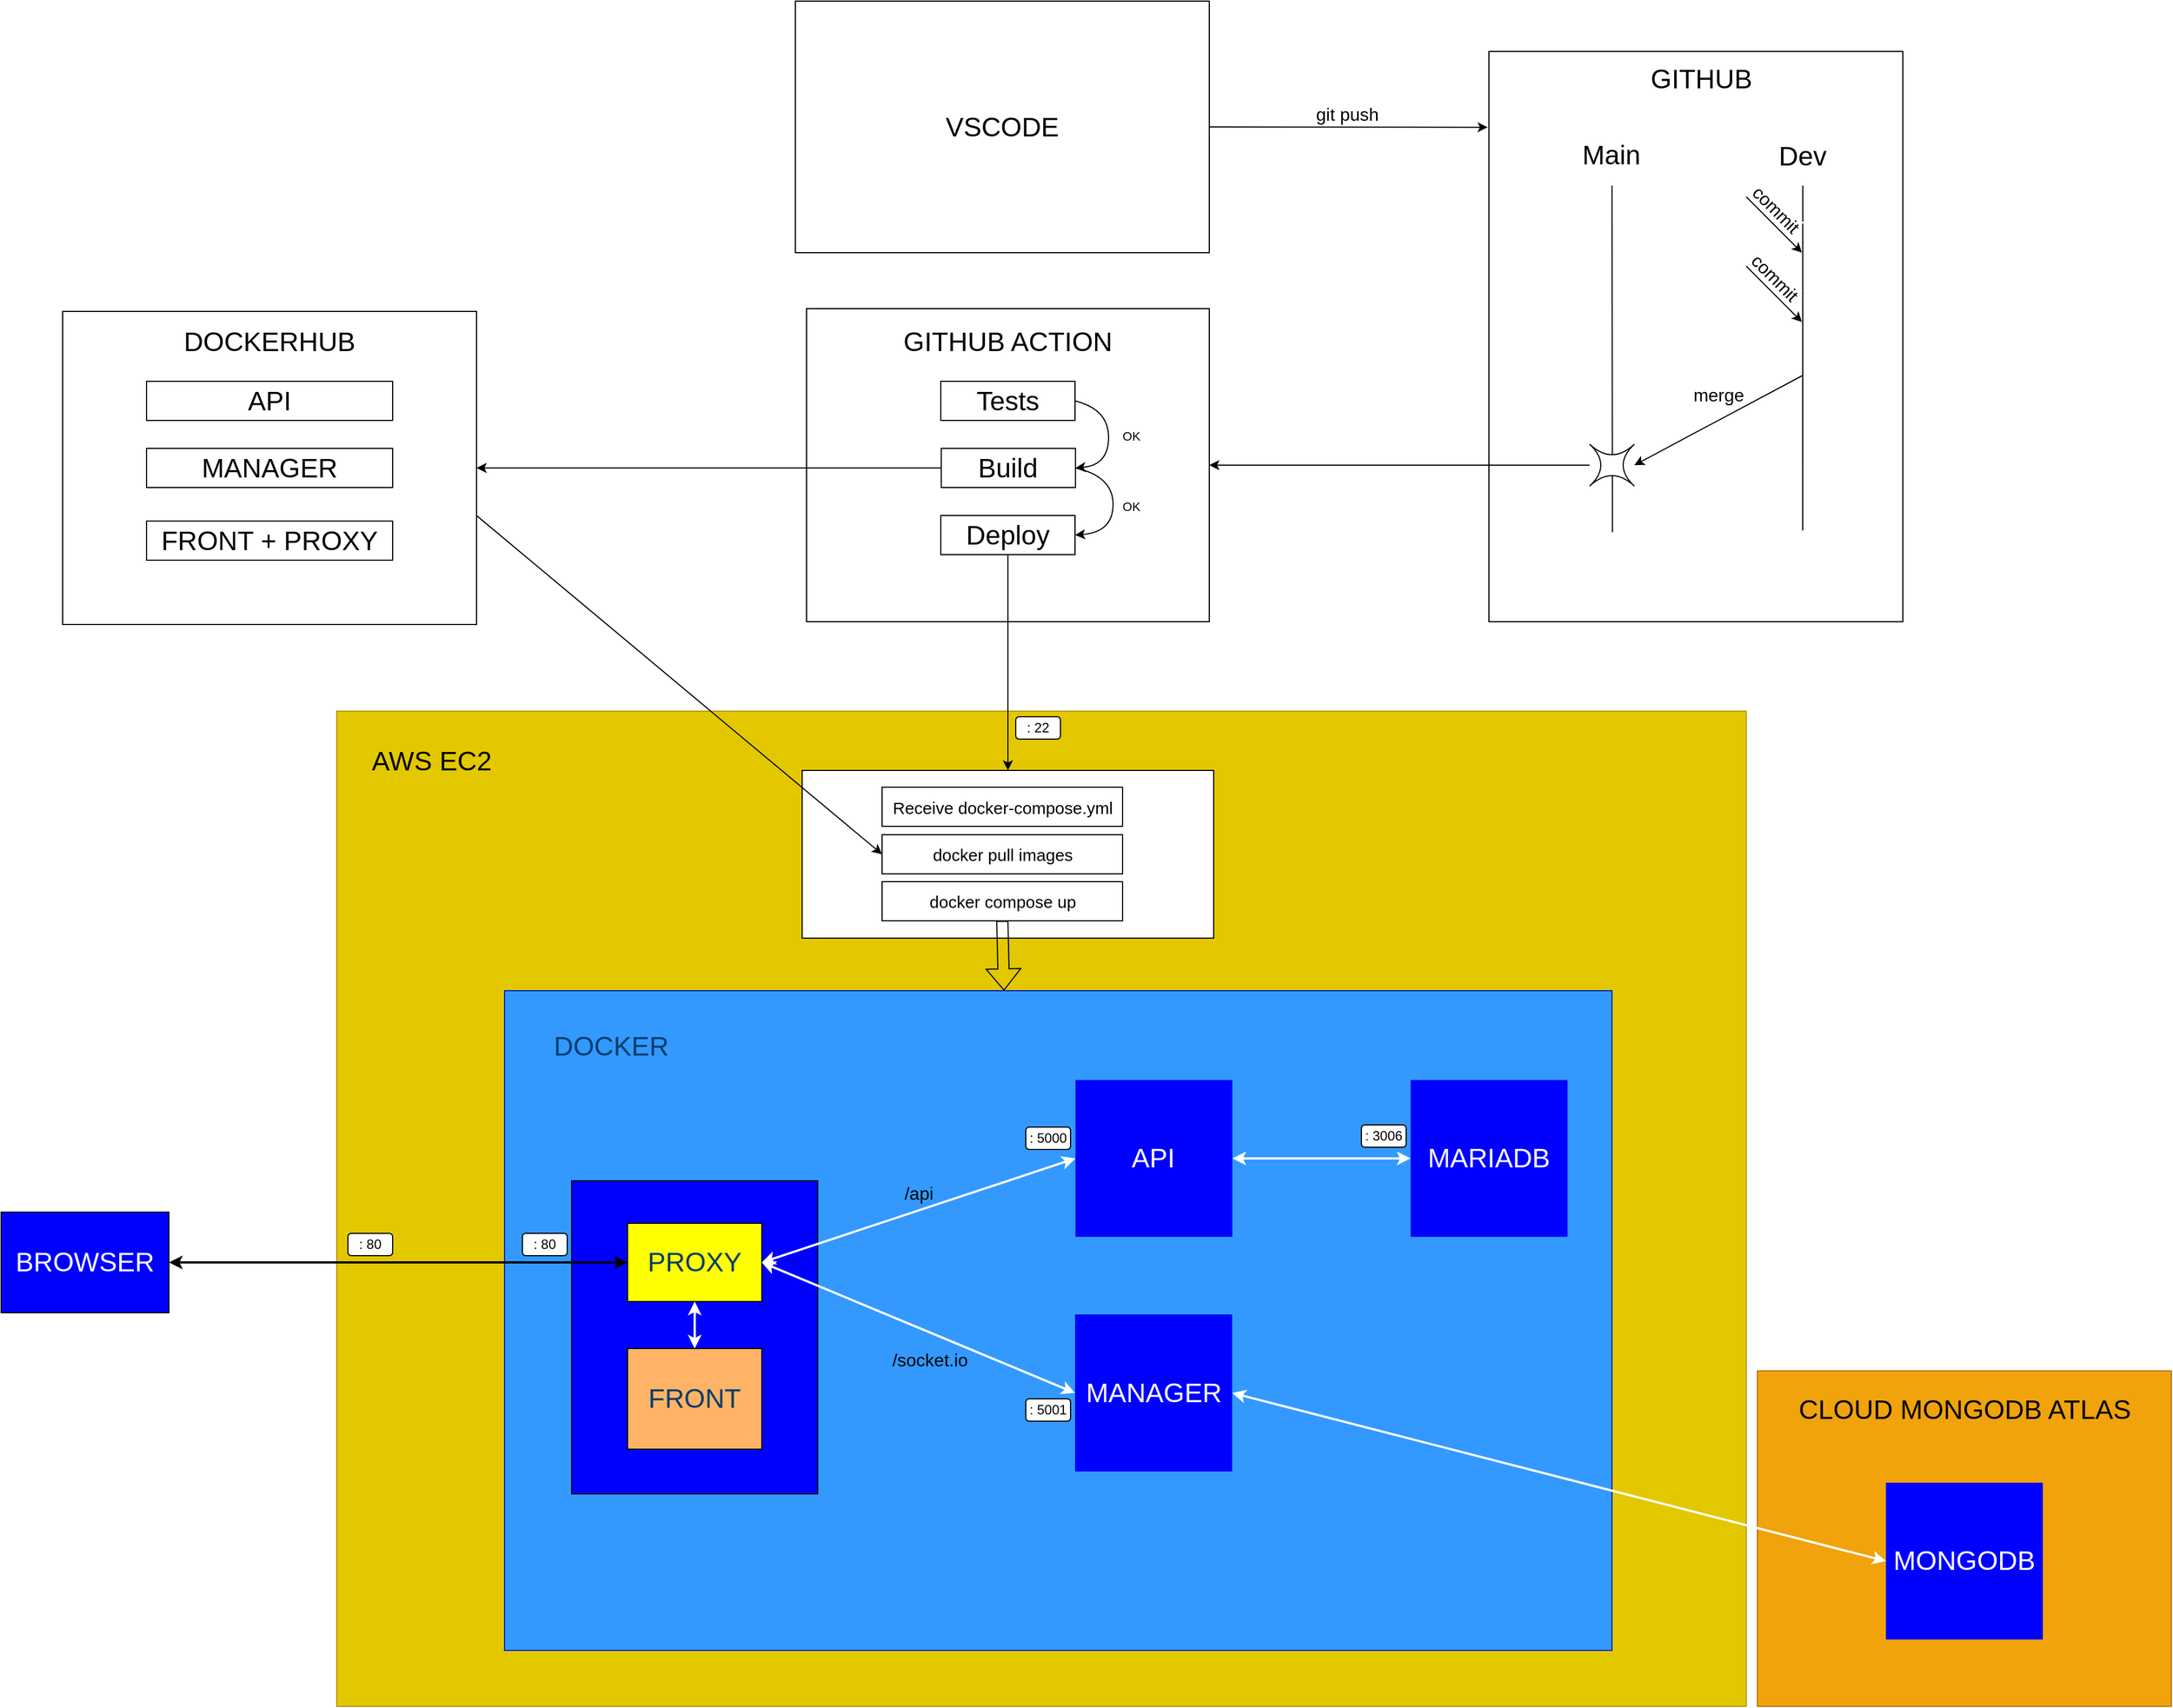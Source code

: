 <mxfile version="23.1.1" type="device">
  <diagram name="Page-1" id="5f0bae14-7c28-e335-631c-24af17079c00">
    <mxGraphModel dx="4685" dy="3545" grid="1" gridSize="10" guides="1" tooltips="1" connect="1" arrows="1" fold="1" page="1" pageScale="1" pageWidth="1100" pageHeight="850" background="#ffffff" math="0" shadow="0">
      <root>
        <mxCell id="0" />
        <mxCell id="1" parent="0" />
        <mxCell id="A2kl5w9ZY2j9vqdkxJjg-45" value="" style="rounded=0;whiteSpace=wrap;html=1;fillColor=#e3c800;fontColor=#000000;strokeColor=#B09500;" parent="1" vertex="1">
          <mxGeometry x="-90" y="-1040" width="1260" height="890" as="geometry" />
        </mxCell>
        <mxCell id="A2kl5w9ZY2j9vqdkxJjg-25" value="" style="rounded=0;whiteSpace=wrap;html=1;fillColor=#3399FF;fontColor=#ffffff;strokeColor=#001DBC;" parent="1" vertex="1">
          <mxGeometry x="60" y="-790" width="990" height="590" as="geometry" />
        </mxCell>
        <mxCell id="A2kl5w9ZY2j9vqdkxJjg-23" style="edgeStyle=orthogonalEdgeStyle;rounded=0;orthogonalLoop=1;jettySize=auto;html=1;exitX=1;exitY=0.5;exitDx=0;exitDy=0;startArrow=classic;startFill=1;entryX=0;entryY=0.5;entryDx=0;entryDy=0;strokeWidth=2;strokeColor=#FFFFFF;" parent="1" source="A2kl5w9ZY2j9vqdkxJjg-27" target="A2kl5w9ZY2j9vqdkxJjg-38" edge="1">
          <mxGeometry relative="1" as="geometry" />
        </mxCell>
        <mxCell id="A2kl5w9ZY2j9vqdkxJjg-26" value="&lt;font color=&quot;#043e6b&quot; style=&quot;font-size: 24px;&quot;&gt;DOCKER&lt;/font&gt;" style="text;html=1;align=center;verticalAlign=middle;resizable=0;points=[];autosize=1;strokeColor=none;fillColor=none;fontColor=#FFFFFF;" parent="1" vertex="1">
          <mxGeometry x="90" y="-760" width="130" height="40" as="geometry" />
        </mxCell>
        <mxCell id="A2kl5w9ZY2j9vqdkxJjg-27" value="&lt;font color=&quot;#ffffff&quot; style=&quot;font-size: 24px;&quot;&gt;API&lt;/font&gt;" style="whiteSpace=wrap;html=1;aspect=fixed;fillColor=#0000FF;fontColor=#000000;strokeColor=none;" parent="1" vertex="1">
          <mxGeometry x="570.38" y="-710.12" width="140.25" height="140.25" as="geometry" />
        </mxCell>
        <mxCell id="A2kl5w9ZY2j9vqdkxJjg-29" value="&lt;font color=&quot;#ffffff&quot;&gt;&lt;span style=&quot;font-size: 24px;&quot;&gt;MANAGER&lt;/span&gt;&lt;/font&gt;" style="whiteSpace=wrap;html=1;aspect=fixed;fillColor=#0000FF;fontColor=#000000;strokeColor=none;" parent="1" vertex="1">
          <mxGeometry x="570" y="-500.5" width="140.5" height="140.5" as="geometry" />
        </mxCell>
        <mxCell id="A2kl5w9ZY2j9vqdkxJjg-35" value="" style="rounded=0;whiteSpace=wrap;html=1;fillColor=#0000FF;" parent="1" vertex="1">
          <mxGeometry x="120" y="-620" width="220" height="280" as="geometry" />
        </mxCell>
        <mxCell id="A2kl5w9ZY2j9vqdkxJjg-31" value="&lt;font color=&quot;#043e6b&quot; style=&quot;font-size: 24px;&quot;&gt;PROXY&lt;/font&gt;" style="rounded=0;whiteSpace=wrap;html=1;fillColor=#FFFF00;" parent="1" vertex="1">
          <mxGeometry x="170" y="-582" width="120" height="70" as="geometry" />
        </mxCell>
        <mxCell id="A2kl5w9ZY2j9vqdkxJjg-15" value="" style="endArrow=classic;startArrow=classic;html=1;rounded=0;exitX=1;exitY=0.5;exitDx=0;exitDy=0;entryX=0;entryY=0.5;entryDx=0;entryDy=0;strokeWidth=2;strokeColor=#FFFFFF;" parent="1" source="A2kl5w9ZY2j9vqdkxJjg-31" target="A2kl5w9ZY2j9vqdkxJjg-27" edge="1">
          <mxGeometry width="50" height="50" relative="1" as="geometry">
            <mxPoint x="328" y="-635" as="sourcePoint" />
            <mxPoint x="558" y="-328" as="targetPoint" />
          </mxGeometry>
        </mxCell>
        <mxCell id="A2kl5w9ZY2j9vqdkxJjg-43" value="/api" style="edgeLabel;html=1;align=center;verticalAlign=middle;resizable=0;points=[];labelBackgroundColor=none;fontSize=16;" parent="A2kl5w9ZY2j9vqdkxJjg-15" vertex="1" connectable="0">
          <mxGeometry x="0.043" y="-1" relative="1" as="geometry">
            <mxPoint x="-7" y="-15" as="offset" />
          </mxGeometry>
        </mxCell>
        <mxCell id="A2kl5w9ZY2j9vqdkxJjg-14" value="" style="endArrow=classic;startArrow=classic;html=1;rounded=0;exitX=1;exitY=0.5;exitDx=0;exitDy=0;entryX=0;entryY=0.5;entryDx=0;entryDy=0;strokeWidth=2;strokeColor=#FFFFFF;" parent="1" source="A2kl5w9ZY2j9vqdkxJjg-31" target="A2kl5w9ZY2j9vqdkxJjg-29" edge="1">
          <mxGeometry width="50" height="50" relative="1" as="geometry">
            <mxPoint x="358" y="-320" as="sourcePoint" />
            <mxPoint x="408" y="-370" as="targetPoint" />
          </mxGeometry>
        </mxCell>
        <mxCell id="A2kl5w9ZY2j9vqdkxJjg-44" value="/socket.io" style="edgeLabel;html=1;align=center;verticalAlign=middle;resizable=0;points=[];labelBackgroundColor=none;fontSize=16;" parent="A2kl5w9ZY2j9vqdkxJjg-14" vertex="1" connectable="0">
          <mxGeometry x="0.076" y="3" relative="1" as="geometry">
            <mxPoint x="-2" y="27" as="offset" />
          </mxGeometry>
        </mxCell>
        <mxCell id="A2kl5w9ZY2j9vqdkxJjg-40" style="edgeStyle=orthogonalEdgeStyle;rounded=0;orthogonalLoop=1;jettySize=auto;html=1;exitX=0.5;exitY=0;exitDx=0;exitDy=0;entryX=0.5;entryY=1;entryDx=0;entryDy=0;startArrow=classic;startFill=1;strokeColor=#FFFFFF;strokeWidth=2;" parent="1" source="A2kl5w9ZY2j9vqdkxJjg-36" target="A2kl5w9ZY2j9vqdkxJjg-31" edge="1">
          <mxGeometry relative="1" as="geometry" />
        </mxCell>
        <mxCell id="A2kl5w9ZY2j9vqdkxJjg-36" value="&lt;font color=&quot;#043e6b&quot; style=&quot;font-size: 24px;&quot;&gt;FRONT&lt;/font&gt;" style="rounded=0;whiteSpace=wrap;html=1;fillColor=#FFB366;" parent="1" vertex="1">
          <mxGeometry x="170" y="-470" width="120" height="90" as="geometry" />
        </mxCell>
        <mxCell id="A2kl5w9ZY2j9vqdkxJjg-38" value="&lt;font color=&quot;#ffffff&quot; style=&quot;font-size: 24px;&quot;&gt;MARIADB&lt;/font&gt;" style="whiteSpace=wrap;html=1;aspect=fixed;fillColor=#0000FF;fontColor=#000000;strokeColor=none;" parent="1" vertex="1">
          <mxGeometry x="870" y="-710.12" width="140.25" height="140.25" as="geometry" />
        </mxCell>
        <mxCell id="A2kl5w9ZY2j9vqdkxJjg-42" style="edgeStyle=orthogonalEdgeStyle;rounded=0;orthogonalLoop=1;jettySize=auto;html=1;exitX=1;exitY=0.5;exitDx=0;exitDy=0;entryX=0;entryY=0.5;entryDx=0;entryDy=0;strokeWidth=2;startArrow=classic;startFill=1;" parent="1" source="A2kl5w9ZY2j9vqdkxJjg-41" target="A2kl5w9ZY2j9vqdkxJjg-31" edge="1">
          <mxGeometry relative="1" as="geometry" />
        </mxCell>
        <mxCell id="A2kl5w9ZY2j9vqdkxJjg-41" value="&lt;font color=&quot;#ffffff&quot; style=&quot;font-size: 24px;&quot;&gt;BROWSER&lt;/font&gt;" style="rounded=0;whiteSpace=wrap;html=1;fillColor=#0000FF;" parent="1" vertex="1">
          <mxGeometry x="-390" y="-592" width="150" height="90" as="geometry" />
        </mxCell>
        <mxCell id="A2kl5w9ZY2j9vqdkxJjg-46" value="&lt;font style=&quot;font-size: 24px;&quot;&gt;AWS EC2&lt;/font&gt;" style="text;html=1;align=center;verticalAlign=middle;whiteSpace=wrap;rounded=0;" parent="1" vertex="1">
          <mxGeometry x="-60" y="-1010" width="110" height="30" as="geometry" />
        </mxCell>
        <mxCell id="A2kl5w9ZY2j9vqdkxJjg-47" value="" style="rounded=0;whiteSpace=wrap;html=1;" parent="1" vertex="1">
          <mxGeometry x="940" y="-1630" width="370" height="510" as="geometry" />
        </mxCell>
        <mxCell id="A2kl5w9ZY2j9vqdkxJjg-48" value="&lt;font style=&quot;font-size: 24px;&quot;&gt;GITHUB&lt;/font&gt;" style="text;html=1;align=center;verticalAlign=middle;whiteSpace=wrap;rounded=0;" parent="1" vertex="1">
          <mxGeometry x="1100" y="-1620" width="60" height="30" as="geometry" />
        </mxCell>
        <mxCell id="A2kl5w9ZY2j9vqdkxJjg-50" value="" style="rounded=0;whiteSpace=wrap;html=1;" parent="1" vertex="1">
          <mxGeometry x="330" y="-1400" width="360" height="280" as="geometry" />
        </mxCell>
        <mxCell id="A2kl5w9ZY2j9vqdkxJjg-51" value="&lt;font style=&quot;font-size: 24px;&quot;&gt;GITHUB ACTION&lt;/font&gt;" style="text;html=1;align=center;verticalAlign=middle;whiteSpace=wrap;rounded=0;" parent="1" vertex="1">
          <mxGeometry x="390" y="-1385" width="240" height="30" as="geometry" />
        </mxCell>
        <mxCell id="A2kl5w9ZY2j9vqdkxJjg-52" value="" style="rounded=0;whiteSpace=wrap;html=1;" parent="1" vertex="1">
          <mxGeometry x="-335" y="-1397.5" width="370" height="280" as="geometry" />
        </mxCell>
        <mxCell id="A2kl5w9ZY2j9vqdkxJjg-53" value="&lt;font style=&quot;font-size: 24px;&quot;&gt;DOCKERHUB&lt;/font&gt;" style="text;html=1;align=center;verticalAlign=middle;whiteSpace=wrap;rounded=0;" parent="1" vertex="1">
          <mxGeometry x="-270" y="-1385" width="240" height="30" as="geometry" />
        </mxCell>
        <mxCell id="A2kl5w9ZY2j9vqdkxJjg-56" value="" style="rounded=0;whiteSpace=wrap;html=1;" parent="1" vertex="1">
          <mxGeometry x="326.06" y="-987" width="367.88" height="150" as="geometry" />
        </mxCell>
        <mxCell id="A2kl5w9ZY2j9vqdkxJjg-57" value="&lt;font style=&quot;font-size: 24px;&quot;&gt;Tests&lt;/font&gt;" style="rounded=0;whiteSpace=wrap;html=1;" parent="1" vertex="1">
          <mxGeometry x="450" y="-1335" width="120" height="35" as="geometry" />
        </mxCell>
        <mxCell id="A2kl5w9ZY2j9vqdkxJjg-70" style="edgeStyle=orthogonalEdgeStyle;rounded=0;orthogonalLoop=1;jettySize=auto;html=1;entryX=1;entryY=0.5;entryDx=0;entryDy=0;" parent="1" source="A2kl5w9ZY2j9vqdkxJjg-58" target="A2kl5w9ZY2j9vqdkxJjg-52" edge="1">
          <mxGeometry relative="1" as="geometry" />
        </mxCell>
        <mxCell id="A2kl5w9ZY2j9vqdkxJjg-58" value="&lt;font style=&quot;font-size: 24px;&quot;&gt;Build&lt;/font&gt;" style="rounded=0;whiteSpace=wrap;html=1;" parent="1" vertex="1">
          <mxGeometry x="450.38" y="-1275" width="120" height="35" as="geometry" />
        </mxCell>
        <mxCell id="A2kl5w9ZY2j9vqdkxJjg-67" style="edgeStyle=orthogonalEdgeStyle;rounded=0;orthogonalLoop=1;jettySize=auto;html=1;exitX=0.5;exitY=1;exitDx=0;exitDy=0;entryX=0.5;entryY=0;entryDx=0;entryDy=0;" parent="1" source="A2kl5w9ZY2j9vqdkxJjg-59" target="A2kl5w9ZY2j9vqdkxJjg-56" edge="1">
          <mxGeometry relative="1" as="geometry" />
        </mxCell>
        <mxCell id="A2kl5w9ZY2j9vqdkxJjg-59" value="&lt;font style=&quot;font-size: 24px;&quot;&gt;Deploy&lt;/font&gt;" style="rounded=0;whiteSpace=wrap;html=1;" parent="1" vertex="1">
          <mxGeometry x="450" y="-1215" width="120" height="35" as="geometry" />
        </mxCell>
        <mxCell id="A2kl5w9ZY2j9vqdkxJjg-61" value="" style="curved=1;endArrow=classic;html=1;rounded=0;exitX=1;exitY=0.5;exitDx=0;exitDy=0;entryX=1;entryY=0.5;entryDx=0;entryDy=0;" parent="1" source="A2kl5w9ZY2j9vqdkxJjg-57" target="A2kl5w9ZY2j9vqdkxJjg-58" edge="1">
          <mxGeometry width="50" height="50" relative="1" as="geometry">
            <mxPoint x="615.25" y="-1270" as="sourcePoint" />
            <mxPoint x="665.25" y="-1320" as="targetPoint" />
            <Array as="points">
              <mxPoint x="600" y="-1310" />
              <mxPoint x="600" y="-1260" />
            </Array>
          </mxGeometry>
        </mxCell>
        <mxCell id="A2kl5w9ZY2j9vqdkxJjg-66" value="OK" style="edgeLabel;html=1;align=center;verticalAlign=middle;resizable=0;points=[];" parent="A2kl5w9ZY2j9vqdkxJjg-61" vertex="1" connectable="0">
          <mxGeometry x="-0.013" y="-2" relative="1" as="geometry">
            <mxPoint x="22" as="offset" />
          </mxGeometry>
        </mxCell>
        <mxCell id="A2kl5w9ZY2j9vqdkxJjg-64" value="" style="curved=1;endArrow=classic;html=1;rounded=0;exitX=1;exitY=0.5;exitDx=0;exitDy=0;entryX=1;entryY=0.5;entryDx=0;entryDy=0;" parent="1" source="A2kl5w9ZY2j9vqdkxJjg-58" target="A2kl5w9ZY2j9vqdkxJjg-59" edge="1">
          <mxGeometry width="50" height="50" relative="1" as="geometry">
            <mxPoint x="574" y="-1257" as="sourcePoint" />
            <mxPoint x="574" y="-1197" as="targetPoint" />
            <Array as="points">
              <mxPoint x="604" y="-1250" />
              <mxPoint x="604" y="-1200" />
            </Array>
          </mxGeometry>
        </mxCell>
        <mxCell id="A2kl5w9ZY2j9vqdkxJjg-65" value="OK" style="edgeLabel;html=1;align=center;verticalAlign=middle;resizable=0;points=[];" parent="A2kl5w9ZY2j9vqdkxJjg-64" vertex="1" connectable="0">
          <mxGeometry x="0.039" y="2" relative="1" as="geometry">
            <mxPoint x="14" as="offset" />
          </mxGeometry>
        </mxCell>
        <mxCell id="A2kl5w9ZY2j9vqdkxJjg-68" value="" style="shape=flexArrow;endArrow=classic;html=1;rounded=0;exitX=0.5;exitY=1;exitDx=0;exitDy=0;entryX=0.451;entryY=0;entryDx=0;entryDy=0;entryPerimeter=0;" parent="1" source="A2kl5w9ZY2j9vqdkxJjg-77" target="A2kl5w9ZY2j9vqdkxJjg-25" edge="1">
          <mxGeometry width="50" height="50" relative="1" as="geometry">
            <mxPoint x="220" y="-820" as="sourcePoint" />
            <mxPoint x="510" y="-790" as="targetPoint" />
          </mxGeometry>
        </mxCell>
        <mxCell id="A2kl5w9ZY2j9vqdkxJjg-74" value="" style="endArrow=classic;html=1;rounded=0;exitX=1;exitY=0.652;exitDx=0;exitDy=0;entryX=0;entryY=0.5;entryDx=0;entryDy=0;exitPerimeter=0;" parent="1" source="A2kl5w9ZY2j9vqdkxJjg-52" target="A2kl5w9ZY2j9vqdkxJjg-76" edge="1">
          <mxGeometry width="50" height="50" relative="1" as="geometry">
            <mxPoint x="370" y="-950" as="sourcePoint" />
            <mxPoint x="420" y="-1000" as="targetPoint" />
          </mxGeometry>
        </mxCell>
        <mxCell id="A2kl5w9ZY2j9vqdkxJjg-75" value="&lt;span style=&quot;font-size: 15px;&quot;&gt;Receive docker-compose.yml&lt;/span&gt;" style="rounded=0;whiteSpace=wrap;html=1;" parent="1" vertex="1">
          <mxGeometry x="397.5" y="-972" width="215" height="35" as="geometry" />
        </mxCell>
        <mxCell id="A2kl5w9ZY2j9vqdkxJjg-76" value="&lt;span style=&quot;font-size: 15px;&quot;&gt;docker pull images&lt;/span&gt;" style="rounded=0;whiteSpace=wrap;html=1;" parent="1" vertex="1">
          <mxGeometry x="397.5" y="-929.5" width="215" height="35" as="geometry" />
        </mxCell>
        <mxCell id="A2kl5w9ZY2j9vqdkxJjg-77" value="&lt;span style=&quot;font-size: 15px;&quot;&gt;docker compose up&lt;/span&gt;" style="rounded=0;whiteSpace=wrap;html=1;" parent="1" vertex="1">
          <mxGeometry x="397.5" y="-887.5" width="215" height="35" as="geometry" />
        </mxCell>
        <mxCell id="A2kl5w9ZY2j9vqdkxJjg-79" value="&lt;font style=&quot;font-size: 24px;&quot;&gt;API&lt;/font&gt;" style="rounded=0;whiteSpace=wrap;html=1;" parent="1" vertex="1">
          <mxGeometry x="-260" y="-1335" width="220" height="35" as="geometry" />
        </mxCell>
        <mxCell id="A2kl5w9ZY2j9vqdkxJjg-80" value="&lt;font style=&quot;font-size: 24px;&quot;&gt;MANAGER&lt;/font&gt;" style="rounded=0;whiteSpace=wrap;html=1;" parent="1" vertex="1">
          <mxGeometry x="-260" y="-1275" width="220" height="35" as="geometry" />
        </mxCell>
        <mxCell id="A2kl5w9ZY2j9vqdkxJjg-81" value="&lt;span style=&quot;font-size: 24px;&quot;&gt;FRONT + PROXY&lt;/span&gt;" style="rounded=0;whiteSpace=wrap;html=1;" parent="1" vertex="1">
          <mxGeometry x="-260" y="-1210" width="220" height="35" as="geometry" />
        </mxCell>
        <mxCell id="A2kl5w9ZY2j9vqdkxJjg-82" value="" style="endArrow=none;html=1;rounded=0;exitX=0.659;exitY=0;exitDx=0;exitDy=0;exitPerimeter=0;entryX=0.758;entryY=0.84;entryDx=0;entryDy=0;entryPerimeter=0;" parent="1" target="A2kl5w9ZY2j9vqdkxJjg-47" edge="1">
          <mxGeometry width="50" height="50" relative="1" as="geometry">
            <mxPoint x="1220.59" y="-1510" as="sourcePoint" />
            <mxPoint x="1010.25" y="-1430" as="targetPoint" />
          </mxGeometry>
        </mxCell>
        <mxCell id="A2kl5w9ZY2j9vqdkxJjg-83" value="&lt;font style=&quot;font-size: 24px;&quot;&gt;Dev&lt;/font&gt;" style="edgeLabel;html=1;align=center;verticalAlign=middle;resizable=0;points=[];" parent="A2kl5w9ZY2j9vqdkxJjg-82" vertex="1" connectable="0">
          <mxGeometry x="-0.277" y="1" relative="1" as="geometry">
            <mxPoint x="-2" y="-138" as="offset" />
          </mxGeometry>
        </mxCell>
        <mxCell id="A2kl5w9ZY2j9vqdkxJjg-84" value="" style="endArrow=none;html=1;rounded=0;exitX=0.659;exitY=0;exitDx=0;exitDy=0;exitPerimeter=0;" parent="1" edge="1">
          <mxGeometry width="50" height="50" relative="1" as="geometry">
            <mxPoint x="1050.0" y="-1510" as="sourcePoint" />
            <mxPoint x="1050.41" y="-1200" as="targetPoint" />
          </mxGeometry>
        </mxCell>
        <mxCell id="A2kl5w9ZY2j9vqdkxJjg-85" value="Main" style="edgeLabel;html=1;align=center;verticalAlign=middle;resizable=0;points=[];fontSize=24;" parent="A2kl5w9ZY2j9vqdkxJjg-84" vertex="1" connectable="0">
          <mxGeometry x="-0.277" y="1" relative="1" as="geometry">
            <mxPoint x="-2" y="-139" as="offset" />
          </mxGeometry>
        </mxCell>
        <mxCell id="A2kl5w9ZY2j9vqdkxJjg-86" value="&lt;font style=&quot;font-size: 24px;&quot;&gt;VSCODE&lt;/font&gt;" style="rounded=0;whiteSpace=wrap;html=1;" parent="1" vertex="1">
          <mxGeometry x="320" y="-1675" width="370" height="225" as="geometry" />
        </mxCell>
        <mxCell id="A2kl5w9ZY2j9vqdkxJjg-87" value="" style="endArrow=classic;html=1;rounded=0;exitX=1;exitY=0.5;exitDx=0;exitDy=0;entryX=-0.003;entryY=0.133;entryDx=0;entryDy=0;entryPerimeter=0;" parent="1" source="A2kl5w9ZY2j9vqdkxJjg-86" target="A2kl5w9ZY2j9vqdkxJjg-47" edge="1">
          <mxGeometry width="50" height="50" relative="1" as="geometry">
            <mxPoint x="780" y="-1225" as="sourcePoint" />
            <mxPoint x="830" y="-1275" as="targetPoint" />
          </mxGeometry>
        </mxCell>
        <mxCell id="A2kl5w9ZY2j9vqdkxJjg-102" value="&lt;font style=&quot;font-size: 16px;&quot;&gt;git push&lt;/font&gt;" style="edgeLabel;html=1;align=center;verticalAlign=middle;resizable=0;points=[];" parent="A2kl5w9ZY2j9vqdkxJjg-87" vertex="1" connectable="0">
          <mxGeometry x="-0.042" y="4" relative="1" as="geometry">
            <mxPoint x="4" y="-8" as="offset" />
          </mxGeometry>
        </mxCell>
        <mxCell id="A2kl5w9ZY2j9vqdkxJjg-88" value="" style="endArrow=classic;html=1;rounded=0;entryX=1;entryY=0.5;entryDx=0;entryDy=0;" parent="1" target="A2kl5w9ZY2j9vqdkxJjg-50" edge="1">
          <mxGeometry width="50" height="50" relative="1" as="geometry">
            <mxPoint x="1030" y="-1260" as="sourcePoint" />
            <mxPoint x="1029" y="-1241" as="targetPoint" />
          </mxGeometry>
        </mxCell>
        <mxCell id="A2kl5w9ZY2j9vqdkxJjg-93" value="" style="endArrow=classic;html=1;rounded=0;entryX=1;entryY=0.5;entryDx=0;entryDy=0;" parent="1" target="A2kl5w9ZY2j9vqdkxJjg-92" edge="1">
          <mxGeometry width="50" height="50" relative="1" as="geometry">
            <mxPoint x="1220" y="-1340" as="sourcePoint" />
            <mxPoint x="1050" y="-1260.71" as="targetPoint" />
          </mxGeometry>
        </mxCell>
        <mxCell id="A2kl5w9ZY2j9vqdkxJjg-94" value="merge" style="edgeLabel;html=1;align=center;verticalAlign=middle;resizable=0;points=[];fontSize=16;" parent="A2kl5w9ZY2j9vqdkxJjg-93" vertex="1" connectable="0">
          <mxGeometry x="-0.103" y="-3" relative="1" as="geometry">
            <mxPoint x="-7" y="-16" as="offset" />
          </mxGeometry>
        </mxCell>
        <mxCell id="A2kl5w9ZY2j9vqdkxJjg-92" value="" style="shape=switch;whiteSpace=wrap;html=1;" parent="1" vertex="1">
          <mxGeometry x="1030" y="-1278.75" width="40" height="37.5" as="geometry" />
        </mxCell>
        <mxCell id="A2kl5w9ZY2j9vqdkxJjg-97" value="" style="endArrow=classic;html=1;rounded=0;entryX=0.73;entryY=0.373;entryDx=0;entryDy=0;exitX=0.595;exitY=0.275;exitDx=0;exitDy=0;exitPerimeter=0;entryPerimeter=0;" parent="1" edge="1">
          <mxGeometry width="50" height="50" relative="1" as="geometry">
            <mxPoint x="1170" y="-1499.98" as="sourcePoint" />
            <mxPoint x="1219.8" y="-1450" as="targetPoint" />
          </mxGeometry>
        </mxCell>
        <mxCell id="A2kl5w9ZY2j9vqdkxJjg-99" value="commit" style="edgeLabel;html=1;align=center;verticalAlign=middle;resizable=0;points=[];rotation=45;fontSize=16;" parent="A2kl5w9ZY2j9vqdkxJjg-97" vertex="1" connectable="0">
          <mxGeometry x="0.016" y="-1" relative="1" as="geometry">
            <mxPoint x="2" y="-16" as="offset" />
          </mxGeometry>
        </mxCell>
        <mxCell id="A2kl5w9ZY2j9vqdkxJjg-100" value="" style="endArrow=classic;html=1;rounded=0;entryX=0.73;entryY=0.373;entryDx=0;entryDy=0;exitX=0.595;exitY=0.275;exitDx=0;exitDy=0;exitPerimeter=0;entryPerimeter=0;" parent="1" edge="1">
          <mxGeometry width="50" height="50" relative="1" as="geometry">
            <mxPoint x="1170" y="-1437.98" as="sourcePoint" />
            <mxPoint x="1219.8" y="-1388" as="targetPoint" />
          </mxGeometry>
        </mxCell>
        <mxCell id="A2kl5w9ZY2j9vqdkxJjg-101" value="commit" style="edgeLabel;html=1;align=center;verticalAlign=middle;resizable=0;points=[];rotation=45;fontSize=16;" parent="A2kl5w9ZY2j9vqdkxJjg-100" vertex="1" connectable="0">
          <mxGeometry x="0.016" y="-1" relative="1" as="geometry">
            <mxPoint x="1" y="-17" as="offset" />
          </mxGeometry>
        </mxCell>
        <mxCell id="A2kl5w9ZY2j9vqdkxJjg-104" value=": 3006" style="rounded=1;whiteSpace=wrap;html=1;" parent="1" vertex="1">
          <mxGeometry x="826" y="-670" width="40" height="20" as="geometry" />
        </mxCell>
        <mxCell id="A2kl5w9ZY2j9vqdkxJjg-106" value=": 5001" style="rounded=1;whiteSpace=wrap;html=1;" parent="1" vertex="1">
          <mxGeometry x="526" y="-425" width="40" height="20" as="geometry" />
        </mxCell>
        <mxCell id="A2kl5w9ZY2j9vqdkxJjg-107" value=": 5000" style="rounded=1;whiteSpace=wrap;html=1;" parent="1" vertex="1">
          <mxGeometry x="526" y="-668" width="40" height="20" as="geometry" />
        </mxCell>
        <mxCell id="A2kl5w9ZY2j9vqdkxJjg-108" value=": 80" style="rounded=1;whiteSpace=wrap;html=1;" parent="1" vertex="1">
          <mxGeometry x="76" y="-573" width="40" height="20" as="geometry" />
        </mxCell>
        <mxCell id="A2kl5w9ZY2j9vqdkxJjg-109" value=": 80" style="rounded=1;whiteSpace=wrap;html=1;" parent="1" vertex="1">
          <mxGeometry x="-80" y="-573" width="40" height="20" as="geometry" />
        </mxCell>
        <mxCell id="A2kl5w9ZY2j9vqdkxJjg-110" value=": 22" style="rounded=1;whiteSpace=wrap;html=1;" parent="1" vertex="1">
          <mxGeometry x="517" y="-1035" width="40" height="20" as="geometry" />
        </mxCell>
        <mxCell id="A2kl5w9ZY2j9vqdkxJjg-111" value="" style="rounded=0;whiteSpace=wrap;html=1;fillColor=#f0a30a;fontColor=#000000;strokeColor=#BD7000;" parent="1" vertex="1">
          <mxGeometry x="1180" y="-450" width="370" height="300" as="geometry" />
        </mxCell>
        <mxCell id="A2kl5w9ZY2j9vqdkxJjg-113" value="&lt;span style=&quot;font-size: 24px;&quot;&gt;CLOUD MONGODB ATLAS&lt;/span&gt;" style="text;html=1;align=center;verticalAlign=middle;whiteSpace=wrap;rounded=0;" parent="1" vertex="1">
          <mxGeometry x="1212.5" y="-430" width="305" height="30" as="geometry" />
        </mxCell>
        <mxCell id="A2kl5w9ZY2j9vqdkxJjg-114" value="&lt;font color=&quot;#ffffff&quot; style=&quot;font-size: 24px;&quot;&gt;MONGODB&lt;/font&gt;" style="whiteSpace=wrap;html=1;aspect=fixed;fillColor=#0000FF;fontColor=#000000;strokeColor=none;" parent="1" vertex="1">
          <mxGeometry x="1294.88" y="-350" width="140.25" height="140.25" as="geometry" />
        </mxCell>
        <mxCell id="A2kl5w9ZY2j9vqdkxJjg-115" value="" style="endArrow=classic;startArrow=classic;html=1;rounded=0;exitX=1;exitY=0.5;exitDx=0;exitDy=0;entryX=0;entryY=0.5;entryDx=0;entryDy=0;strokeWidth=2;strokeColor=#FFFFFF;" parent="1" source="A2kl5w9ZY2j9vqdkxJjg-29" target="A2kl5w9ZY2j9vqdkxJjg-114" edge="1">
          <mxGeometry width="50" height="50" relative="1" as="geometry">
            <mxPoint x="740" y="-425" as="sourcePoint" />
            <mxPoint x="1020" y="-308" as="targetPoint" />
          </mxGeometry>
        </mxCell>
      </root>
    </mxGraphModel>
  </diagram>
</mxfile>
